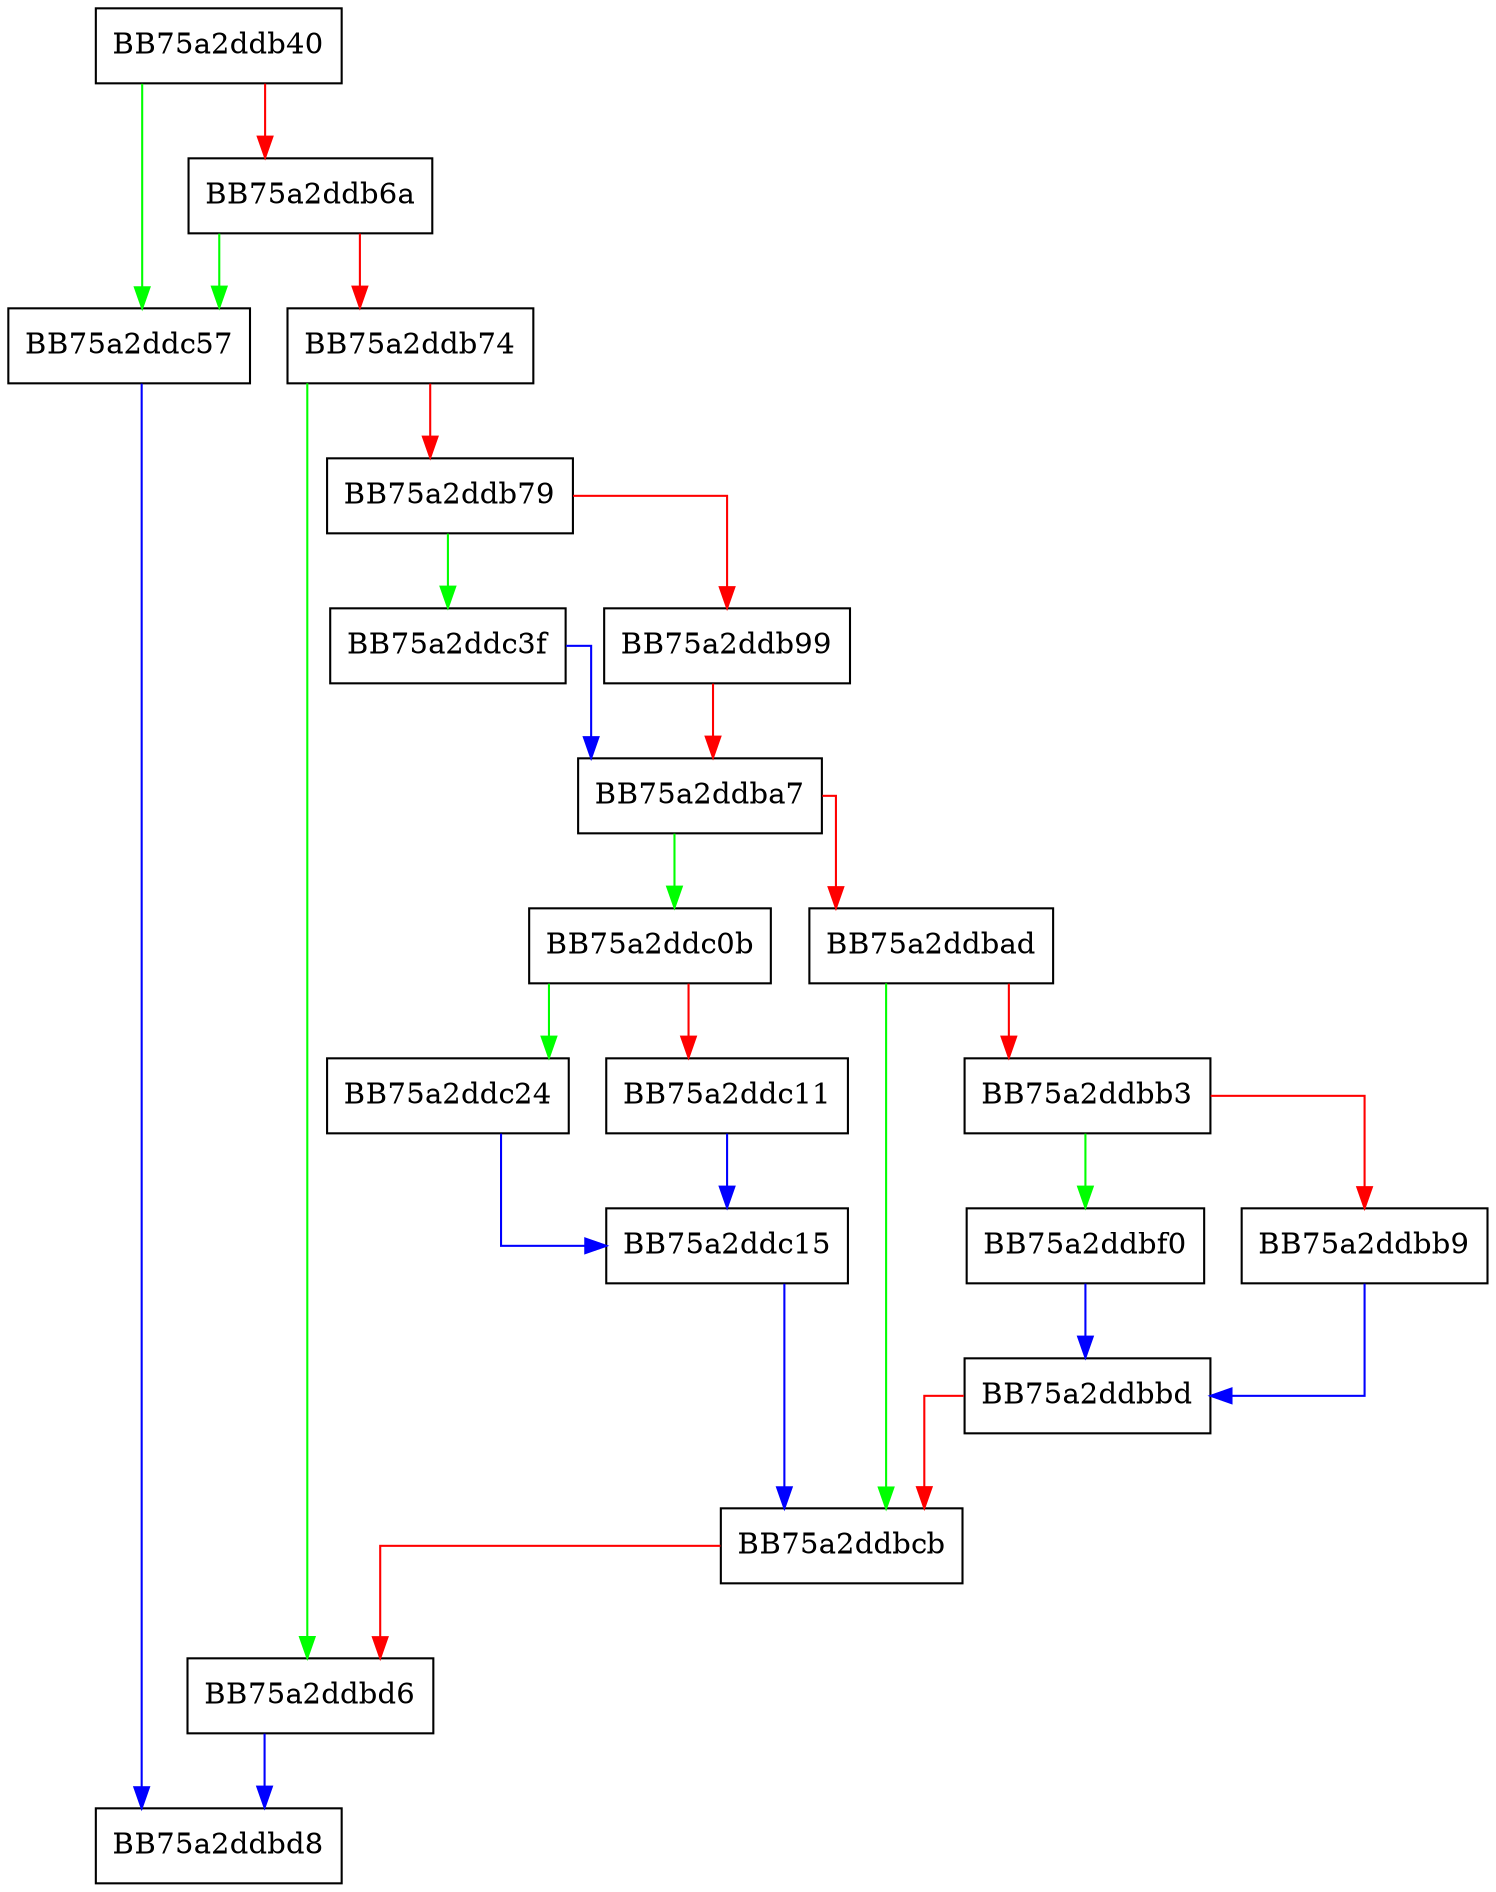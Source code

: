 digraph ContextSensitiveElement {
  node [shape="box"];
  graph [splines=ortho];
  BB75a2ddb40 -> BB75a2ddc57 [color="green"];
  BB75a2ddb40 -> BB75a2ddb6a [color="red"];
  BB75a2ddb6a -> BB75a2ddc57 [color="green"];
  BB75a2ddb6a -> BB75a2ddb74 [color="red"];
  BB75a2ddb74 -> BB75a2ddbd6 [color="green"];
  BB75a2ddb74 -> BB75a2ddb79 [color="red"];
  BB75a2ddb79 -> BB75a2ddc3f [color="green"];
  BB75a2ddb79 -> BB75a2ddb99 [color="red"];
  BB75a2ddb99 -> BB75a2ddba7 [color="red"];
  BB75a2ddba7 -> BB75a2ddc0b [color="green"];
  BB75a2ddba7 -> BB75a2ddbad [color="red"];
  BB75a2ddbad -> BB75a2ddbcb [color="green"];
  BB75a2ddbad -> BB75a2ddbb3 [color="red"];
  BB75a2ddbb3 -> BB75a2ddbf0 [color="green"];
  BB75a2ddbb3 -> BB75a2ddbb9 [color="red"];
  BB75a2ddbb9 -> BB75a2ddbbd [color="blue"];
  BB75a2ddbbd -> BB75a2ddbcb [color="red"];
  BB75a2ddbcb -> BB75a2ddbd6 [color="red"];
  BB75a2ddbd6 -> BB75a2ddbd8 [color="blue"];
  BB75a2ddbf0 -> BB75a2ddbbd [color="blue"];
  BB75a2ddc0b -> BB75a2ddc24 [color="green"];
  BB75a2ddc0b -> BB75a2ddc11 [color="red"];
  BB75a2ddc11 -> BB75a2ddc15 [color="blue"];
  BB75a2ddc15 -> BB75a2ddbcb [color="blue"];
  BB75a2ddc24 -> BB75a2ddc15 [color="blue"];
  BB75a2ddc3f -> BB75a2ddba7 [color="blue"];
  BB75a2ddc57 -> BB75a2ddbd8 [color="blue"];
}